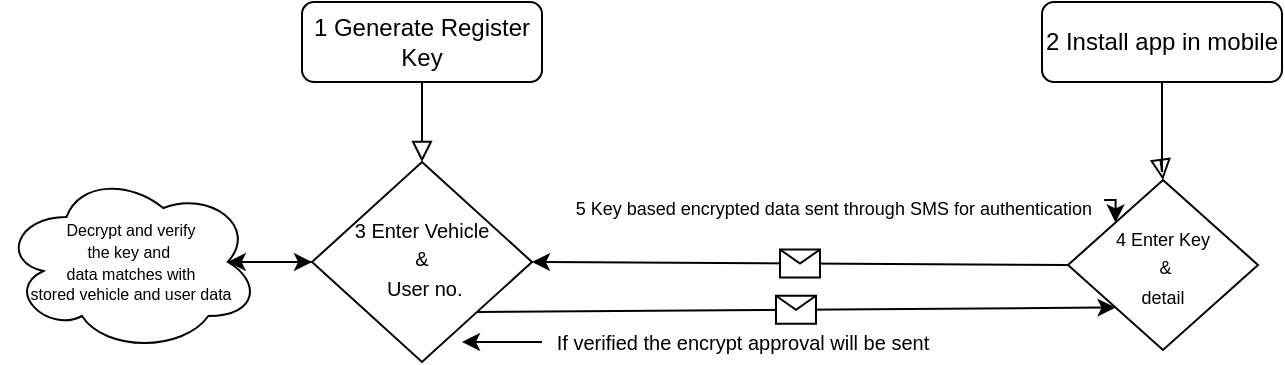 <mxfile version="16.1.0" type="github">
  <diagram id="C5RBs43oDa-KdzZeNtuy" name="Page-1">
    <mxGraphModel dx="1060" dy="655" grid="1" gridSize="10" guides="1" tooltips="1" connect="1" arrows="1" fold="1" page="1" pageScale="1" pageWidth="827" pageHeight="1169" math="0" shadow="0">
      <root>
        <mxCell id="WIyWlLk6GJQsqaUBKTNV-0" />
        <mxCell id="WIyWlLk6GJQsqaUBKTNV-1" parent="WIyWlLk6GJQsqaUBKTNV-0" />
        <mxCell id="WIyWlLk6GJQsqaUBKTNV-2" value="" style="rounded=0;html=1;jettySize=auto;orthogonalLoop=1;fontSize=11;endArrow=block;endFill=0;endSize=8;strokeWidth=1;shadow=0;labelBackgroundColor=none;edgeStyle=orthogonalEdgeStyle;" parent="WIyWlLk6GJQsqaUBKTNV-1" source="WIyWlLk6GJQsqaUBKTNV-3" target="WIyWlLk6GJQsqaUBKTNV-6" edge="1">
          <mxGeometry relative="1" as="geometry">
            <Array as="points">
              <mxPoint x="220" y="150" />
              <mxPoint x="220" y="150" />
            </Array>
          </mxGeometry>
        </mxCell>
        <mxCell id="WIyWlLk6GJQsqaUBKTNV-3" value="1 Generate Register Key" style="rounded=1;whiteSpace=wrap;html=1;fontSize=12;glass=0;strokeWidth=1;shadow=0;" parent="WIyWlLk6GJQsqaUBKTNV-1" vertex="1">
          <mxGeometry x="160" y="80" width="120" height="40" as="geometry" />
        </mxCell>
        <mxCell id="vSgnO1cTgjOjGM7IktXJ-29" style="edgeStyle=orthogonalEdgeStyle;rounded=0;orthogonalLoop=1;jettySize=auto;html=1;entryX=0.875;entryY=0.5;entryDx=0;entryDy=0;entryPerimeter=0;fontSize=8;" edge="1" parent="WIyWlLk6GJQsqaUBKTNV-1" source="WIyWlLk6GJQsqaUBKTNV-6" target="vSgnO1cTgjOjGM7IktXJ-28">
          <mxGeometry relative="1" as="geometry" />
        </mxCell>
        <mxCell id="WIyWlLk6GJQsqaUBKTNV-6" value="&lt;font style=&quot;font-size: 10px&quot;&gt;3 Enter Vehicle &lt;br&gt;&amp;amp;&lt;br&gt;&amp;nbsp;User no.&lt;/font&gt;" style="rhombus;whiteSpace=wrap;html=1;shadow=0;fontFamily=Helvetica;fontSize=12;align=center;strokeWidth=1;spacing=6;spacingTop=-4;" parent="WIyWlLk6GJQsqaUBKTNV-1" vertex="1">
          <mxGeometry x="165" y="160" width="110" height="100" as="geometry" />
        </mxCell>
        <mxCell id="vSgnO1cTgjOjGM7IktXJ-3" value="2 Install app in mobile" style="rounded=1;whiteSpace=wrap;html=1;" vertex="1" parent="WIyWlLk6GJQsqaUBKTNV-1">
          <mxGeometry x="530" y="80" width="120" height="40" as="geometry" />
        </mxCell>
        <mxCell id="vSgnO1cTgjOjGM7IktXJ-4" value="&lt;font style=&quot;font-size: 9px&quot;&gt;4 Enter Key&lt;br&gt;&amp;nbsp;&amp;amp; &lt;br&gt;detail&lt;/font&gt;" style="rhombus;whiteSpace=wrap;html=1;" vertex="1" parent="WIyWlLk6GJQsqaUBKTNV-1">
          <mxGeometry x="543" y="169" width="95" height="85" as="geometry" />
        </mxCell>
        <mxCell id="vSgnO1cTgjOjGM7IktXJ-5" value="" style="rounded=0;html=1;jettySize=auto;orthogonalLoop=1;fontSize=11;endArrow=block;endFill=0;endSize=8;strokeWidth=1;shadow=0;labelBackgroundColor=none;edgeStyle=orthogonalEdgeStyle;exitX=0.5;exitY=1;exitDx=0;exitDy=0;entryX=0.5;entryY=0;entryDx=0;entryDy=0;" edge="1" parent="WIyWlLk6GJQsqaUBKTNV-1" source="vSgnO1cTgjOjGM7IktXJ-3" target="vSgnO1cTgjOjGM7IktXJ-4">
          <mxGeometry relative="1" as="geometry">
            <mxPoint x="230" y="130" as="sourcePoint" />
            <mxPoint x="590" y="160" as="targetPoint" />
            <Array as="points">
              <mxPoint x="590" y="165" />
            </Array>
          </mxGeometry>
        </mxCell>
        <mxCell id="vSgnO1cTgjOjGM7IktXJ-6" value="" style="endArrow=classic;html=1;rounded=0;fontSize=10;entryX=1;entryY=0.5;entryDx=0;entryDy=0;exitX=0;exitY=0.5;exitDx=0;exitDy=0;" edge="1" parent="WIyWlLk6GJQsqaUBKTNV-1" source="vSgnO1cTgjOjGM7IktXJ-4" target="WIyWlLk6GJQsqaUBKTNV-6">
          <mxGeometry relative="1" as="geometry">
            <mxPoint x="400" y="210" as="sourcePoint" />
            <mxPoint x="500" y="210" as="targetPoint" />
          </mxGeometry>
        </mxCell>
        <mxCell id="vSgnO1cTgjOjGM7IktXJ-7" value="" style="shape=message;html=1;outlineConnect=0;fontSize=10;" vertex="1" parent="vSgnO1cTgjOjGM7IktXJ-6">
          <mxGeometry width="20" height="14" relative="1" as="geometry">
            <mxPoint x="-10" y="-7" as="offset" />
          </mxGeometry>
        </mxCell>
        <mxCell id="vSgnO1cTgjOjGM7IktXJ-19" style="edgeStyle=orthogonalEdgeStyle;rounded=0;orthogonalLoop=1;jettySize=auto;html=1;entryX=0;entryY=0;entryDx=0;entryDy=0;fontSize=8;exitX=1.015;exitY=0.3;exitDx=0;exitDy=0;exitPerimeter=0;" edge="1" parent="WIyWlLk6GJQsqaUBKTNV-1" source="vSgnO1cTgjOjGM7IktXJ-8" target="vSgnO1cTgjOjGM7IktXJ-4">
          <mxGeometry relative="1" as="geometry">
            <Array as="points">
              <mxPoint x="567" y="179" />
            </Array>
          </mxGeometry>
        </mxCell>
        <mxCell id="vSgnO1cTgjOjGM7IktXJ-8" value="5 Key based encrypted data sent through SMS for authentication" style="text;align=right;verticalAlign=middle;resizable=0;points=[];autosize=1;strokeColor=none;fillColor=none;fontSize=9;labelPosition=center;verticalLabelPosition=middle;" vertex="1" parent="WIyWlLk6GJQsqaUBKTNV-1">
          <mxGeometry x="287" y="173" width="270" height="20" as="geometry" />
        </mxCell>
        <mxCell id="vSgnO1cTgjOjGM7IktXJ-17" value="" style="endArrow=classic;html=1;rounded=0;fontSize=8;exitX=1;exitY=1;exitDx=0;exitDy=0;entryX=0;entryY=1;entryDx=0;entryDy=0;" edge="1" parent="WIyWlLk6GJQsqaUBKTNV-1" source="WIyWlLk6GJQsqaUBKTNV-6" target="vSgnO1cTgjOjGM7IktXJ-4">
          <mxGeometry relative="1" as="geometry">
            <mxPoint x="400" y="232" as="sourcePoint" />
            <mxPoint x="500" y="232" as="targetPoint" />
          </mxGeometry>
        </mxCell>
        <mxCell id="vSgnO1cTgjOjGM7IktXJ-18" value="" style="shape=message;html=1;outlineConnect=0;fontSize=8;" vertex="1" parent="vSgnO1cTgjOjGM7IktXJ-17">
          <mxGeometry width="20" height="14" relative="1" as="geometry">
            <mxPoint x="-10" y="-7" as="offset" />
          </mxGeometry>
        </mxCell>
        <mxCell id="vSgnO1cTgjOjGM7IktXJ-23" value="" style="edgeStyle=orthogonalEdgeStyle;rounded=0;orthogonalLoop=1;jettySize=auto;html=1;fontSize=9;" edge="1" parent="WIyWlLk6GJQsqaUBKTNV-1" source="vSgnO1cTgjOjGM7IktXJ-20">
          <mxGeometry relative="1" as="geometry">
            <mxPoint x="240" y="250" as="targetPoint" />
          </mxGeometry>
        </mxCell>
        <mxCell id="vSgnO1cTgjOjGM7IktXJ-20" value="&lt;font size=&quot;1&quot;&gt;If verified the encrypt approval will be sent&lt;/font&gt;" style="text;html=1;align=center;verticalAlign=middle;resizable=0;points=[];autosize=1;strokeColor=none;fillColor=none;fontSize=8;" vertex="1" parent="WIyWlLk6GJQsqaUBKTNV-1">
          <mxGeometry x="280" y="240" width="200" height="20" as="geometry" />
        </mxCell>
        <mxCell id="vSgnO1cTgjOjGM7IktXJ-31" style="edgeStyle=orthogonalEdgeStyle;rounded=0;orthogonalLoop=1;jettySize=auto;html=1;exitX=0.875;exitY=0.5;exitDx=0;exitDy=0;exitPerimeter=0;entryX=0;entryY=0.5;entryDx=0;entryDy=0;fontSize=8;" edge="1" parent="WIyWlLk6GJQsqaUBKTNV-1" source="vSgnO1cTgjOjGM7IktXJ-28" target="WIyWlLk6GJQsqaUBKTNV-6">
          <mxGeometry relative="1" as="geometry" />
        </mxCell>
        <mxCell id="vSgnO1cTgjOjGM7IktXJ-28" value="&lt;font style=&quot;font-size: 8px&quot;&gt;Decrypt and verify &lt;br&gt;the key and&amp;nbsp;&lt;br&gt;data matches with&lt;br&gt;stored vehicle and user data&lt;/font&gt;" style="ellipse;shape=cloud;whiteSpace=wrap;html=1;fontSize=9;" vertex="1" parent="WIyWlLk6GJQsqaUBKTNV-1">
          <mxGeometry x="10" y="165" width="129" height="90" as="geometry" />
        </mxCell>
      </root>
    </mxGraphModel>
  </diagram>
</mxfile>
